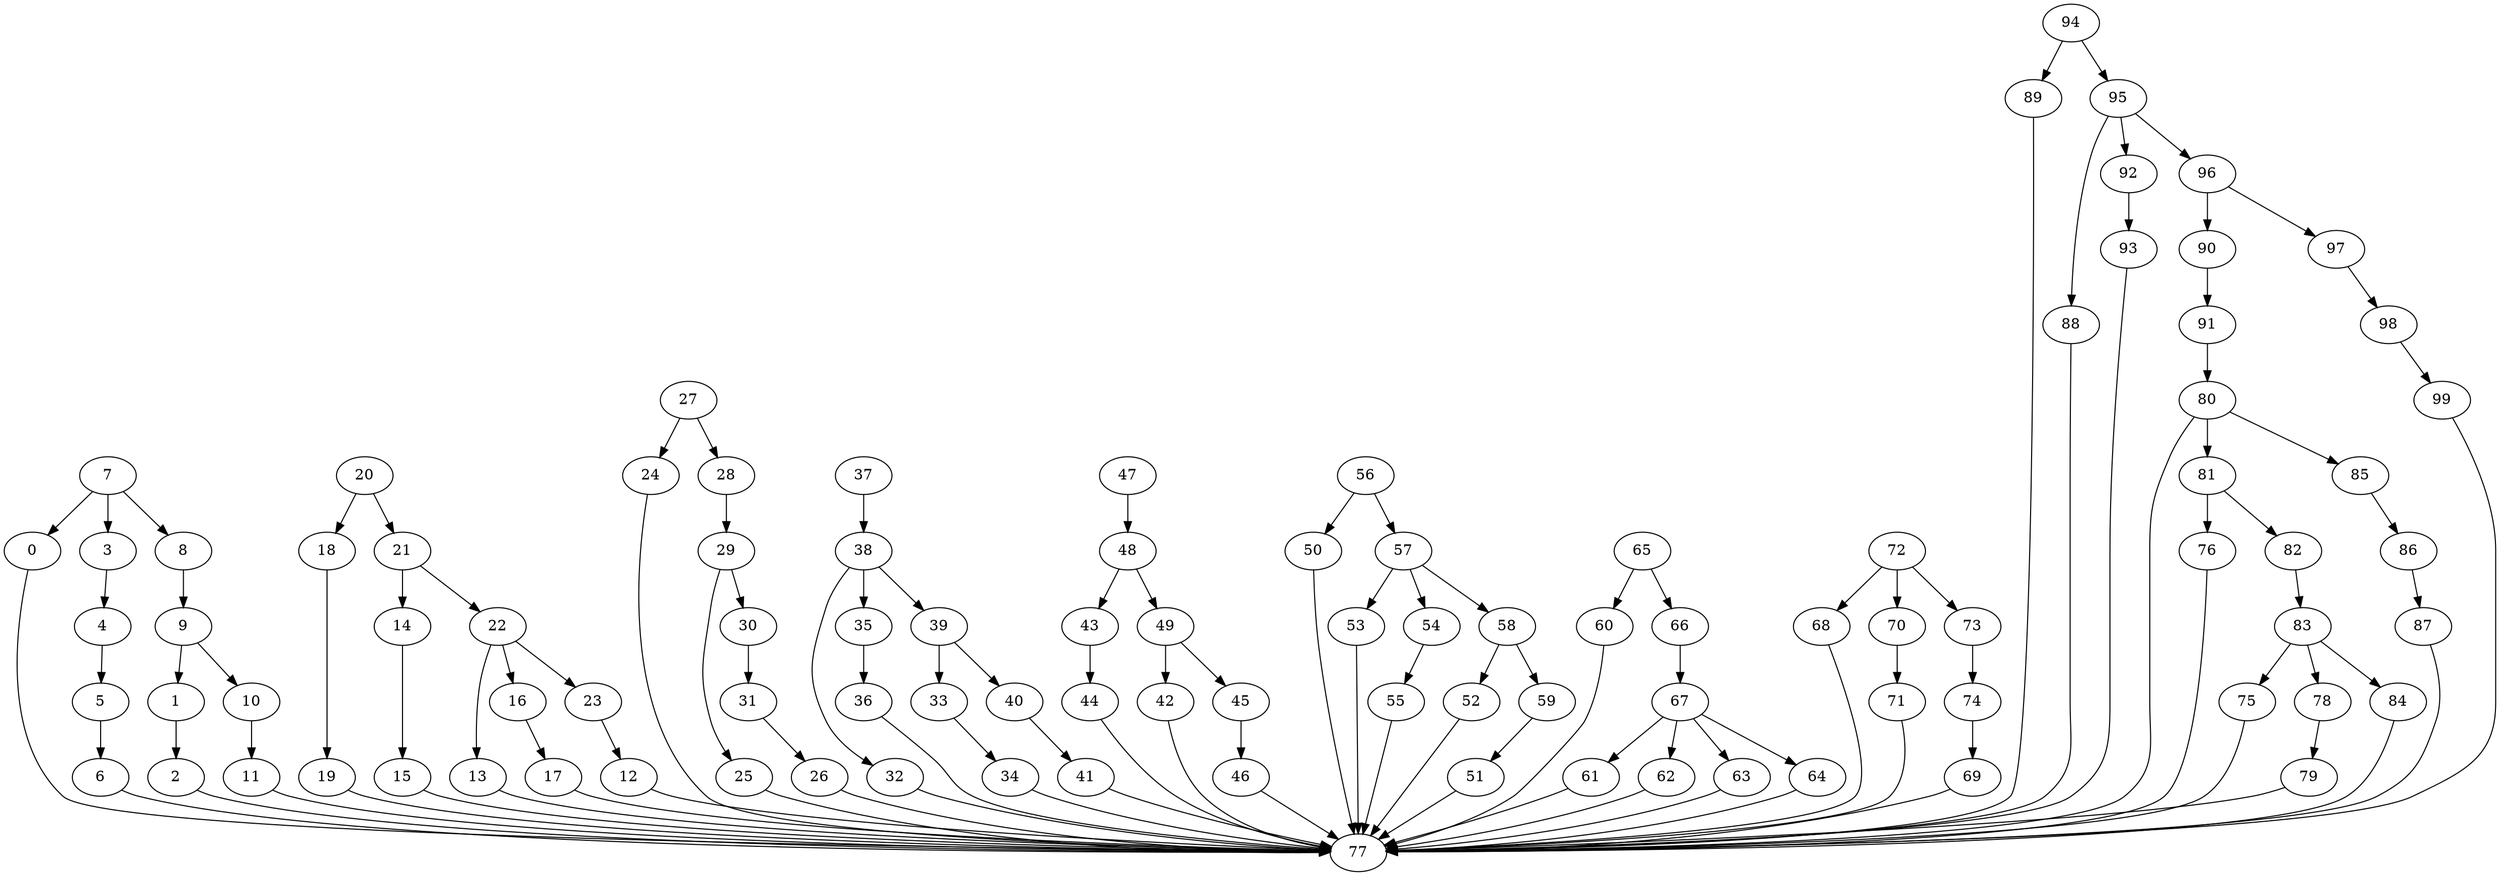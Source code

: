strict digraph  {
0 [exec=122];
1 [exec=85];
2 [exec=74];
3 [exec=114];
4 [exec=186];
5 [exec=87];
6 [exec=129];
7 [exec=75];
8 [exec=68];
9 [exec=134];
10 [exec=170];
11 [exec=193];
12 [exec=102];
13 [exec=191];
14 [exec=172];
15 [exec=163];
16 [exec=183];
17 [exec=116];
18 [exec=65];
19 [exec=190];
20 [exec=53];
21 [exec=73];
22 [exec=152];
23 [exec=50];
24 [exec=86];
25 [exec=189];
26 [exec=164];
27 [exec=73];
28 [exec=70];
29 [exec=131];
30 [exec=180];
31 [exec=175];
32 [exec=188];
33 [exec=102];
34 [exec=190];
35 [exec=200];
36 [exec=123];
37 [exec=163];
38 [exec=73];
39 [exec=148];
40 [exec=131];
41 [exec=197];
42 [exec=171];
43 [exec=67];
44 [exec=72];
45 [exec=83];
46 [exec=88];
47 [exec=59];
48 [exec=70];
49 [exec=188];
50 [exec=105];
51 [exec=200];
52 [exec=157];
53 [exec=198];
54 [exec=120];
55 [exec=165];
56 [exec=176];
57 [exec=141];
58 [exec=71];
59 [exec=133];
60 [exec=145];
61 [exec=93];
62 [exec=135];
63 [exec=159];
64 [exec=65];
65 [exec=75];
66 [exec=87];
67 [exec=106];
68 [exec=98];
69 [exec=197];
70 [exec=80];
71 [exec=150];
72 [exec=73];
73 [exec=144];
74 [exec=79];
75 [exec=172];
76 [exec=103];
77 [exec=65];
78 [exec=55];
79 [exec=189];
80 [exec=158];
81 [exec=75];
82 [exec=116];
83 [exec=67];
84 [exec=106];
85 [exec=68];
86 [exec=127];
87 [exec=139];
88 [exec=101];
89 [exec=116];
90 [exec=141];
91 [exec=170];
92 [exec=195];
93 [exec=93];
94 [exec=102];
95 [exec=64];
96 [exec=90];
97 [exec=91];
98 [exec=137];
99 [exec=185];
0 -> 77  [comm=5];
1 -> 2  [comm=6];
2 -> 77  [comm=6];
3 -> 4  [comm=11];
4 -> 5  [comm=13];
5 -> 6  [comm=15];
6 -> 77  [comm=16];
7 -> 8  [comm=6];
7 -> 0  [comm=20];
7 -> 3  [comm=19];
8 -> 9  [comm=18];
9 -> 10  [comm=16];
9 -> 1  [comm=10];
10 -> 11  [comm=11];
11 -> 77  [comm=17];
12 -> 77  [comm=14];
13 -> 77  [comm=5];
14 -> 15  [comm=9];
15 -> 77  [comm=9];
16 -> 17  [comm=13];
17 -> 77  [comm=15];
18 -> 19  [comm=15];
19 -> 77  [comm=16];
20 -> 21  [comm=7];
20 -> 18  [comm=15];
21 -> 22  [comm=6];
21 -> 14  [comm=6];
22 -> 23  [comm=13];
22 -> 13  [comm=10];
22 -> 16  [comm=9];
23 -> 12  [comm=14];
24 -> 77  [comm=16];
25 -> 77  [comm=17];
26 -> 77  [comm=9];
27 -> 28  [comm=14];
27 -> 24  [comm=8];
28 -> 29  [comm=20];
29 -> 30  [comm=12];
29 -> 25  [comm=6];
30 -> 31  [comm=14];
31 -> 26  [comm=10];
32 -> 77  [comm=7];
33 -> 34  [comm=14];
34 -> 77  [comm=17];
35 -> 36  [comm=15];
36 -> 77  [comm=14];
37 -> 38  [comm=18];
38 -> 39  [comm=8];
38 -> 32  [comm=8];
38 -> 35  [comm=20];
39 -> 40  [comm=20];
39 -> 33  [comm=15];
40 -> 41  [comm=15];
41 -> 77  [comm=8];
42 -> 77  [comm=20];
43 -> 44  [comm=8];
44 -> 77  [comm=20];
45 -> 46  [comm=18];
46 -> 77  [comm=6];
47 -> 48  [comm=14];
48 -> 49  [comm=15];
48 -> 43  [comm=9];
49 -> 42  [comm=10];
49 -> 45  [comm=17];
50 -> 77  [comm=7];
51 -> 77  [comm=7];
52 -> 77  [comm=7];
53 -> 77  [comm=11];
54 -> 55  [comm=12];
55 -> 77  [comm=6];
56 -> 57  [comm=17];
56 -> 50  [comm=5];
57 -> 58  [comm=8];
57 -> 53  [comm=17];
57 -> 54  [comm=14];
58 -> 59  [comm=19];
58 -> 52  [comm=20];
59 -> 51  [comm=11];
60 -> 77  [comm=18];
61 -> 77  [comm=7];
62 -> 77  [comm=16];
63 -> 77  [comm=12];
64 -> 77  [comm=13];
65 -> 66  [comm=10];
65 -> 60  [comm=18];
66 -> 67  [comm=11];
67 -> 61  [comm=16];
67 -> 62  [comm=8];
67 -> 63  [comm=7];
67 -> 64  [comm=5];
68 -> 77  [comm=19];
69 -> 77  [comm=11];
70 -> 71  [comm=8];
71 -> 77  [comm=20];
72 -> 73  [comm=17];
72 -> 68  [comm=13];
72 -> 70  [comm=11];
73 -> 74  [comm=6];
74 -> 69  [comm=11];
75 -> 77  [comm=9];
76 -> 77  [comm=8];
78 -> 79  [comm=11];
79 -> 77  [comm=19];
80 -> 81  [comm=17];
80 -> 77  [comm=16];
80 -> 85  [comm=9];
81 -> 82  [comm=8];
81 -> 76  [comm=20];
82 -> 83  [comm=9];
83 -> 84  [comm=17];
83 -> 75  [comm=18];
83 -> 78  [comm=20];
84 -> 77  [comm=15];
85 -> 86  [comm=20];
86 -> 87  [comm=20];
87 -> 77  [comm=11];
88 -> 77  [comm=12];
89 -> 77  [comm=5];
90 -> 91  [comm=15];
91 -> 80  [comm=15];
92 -> 93  [comm=15];
93 -> 77  [comm=6];
94 -> 95  [comm=9];
94 -> 89  [comm=13];
95 -> 96  [comm=9];
95 -> 88  [comm=17];
95 -> 92  [comm=14];
96 -> 90  [comm=20];
96 -> 97  [comm=7];
97 -> 98  [comm=7];
98 -> 99  [comm=6];
99 -> 77  [comm=7];
}
